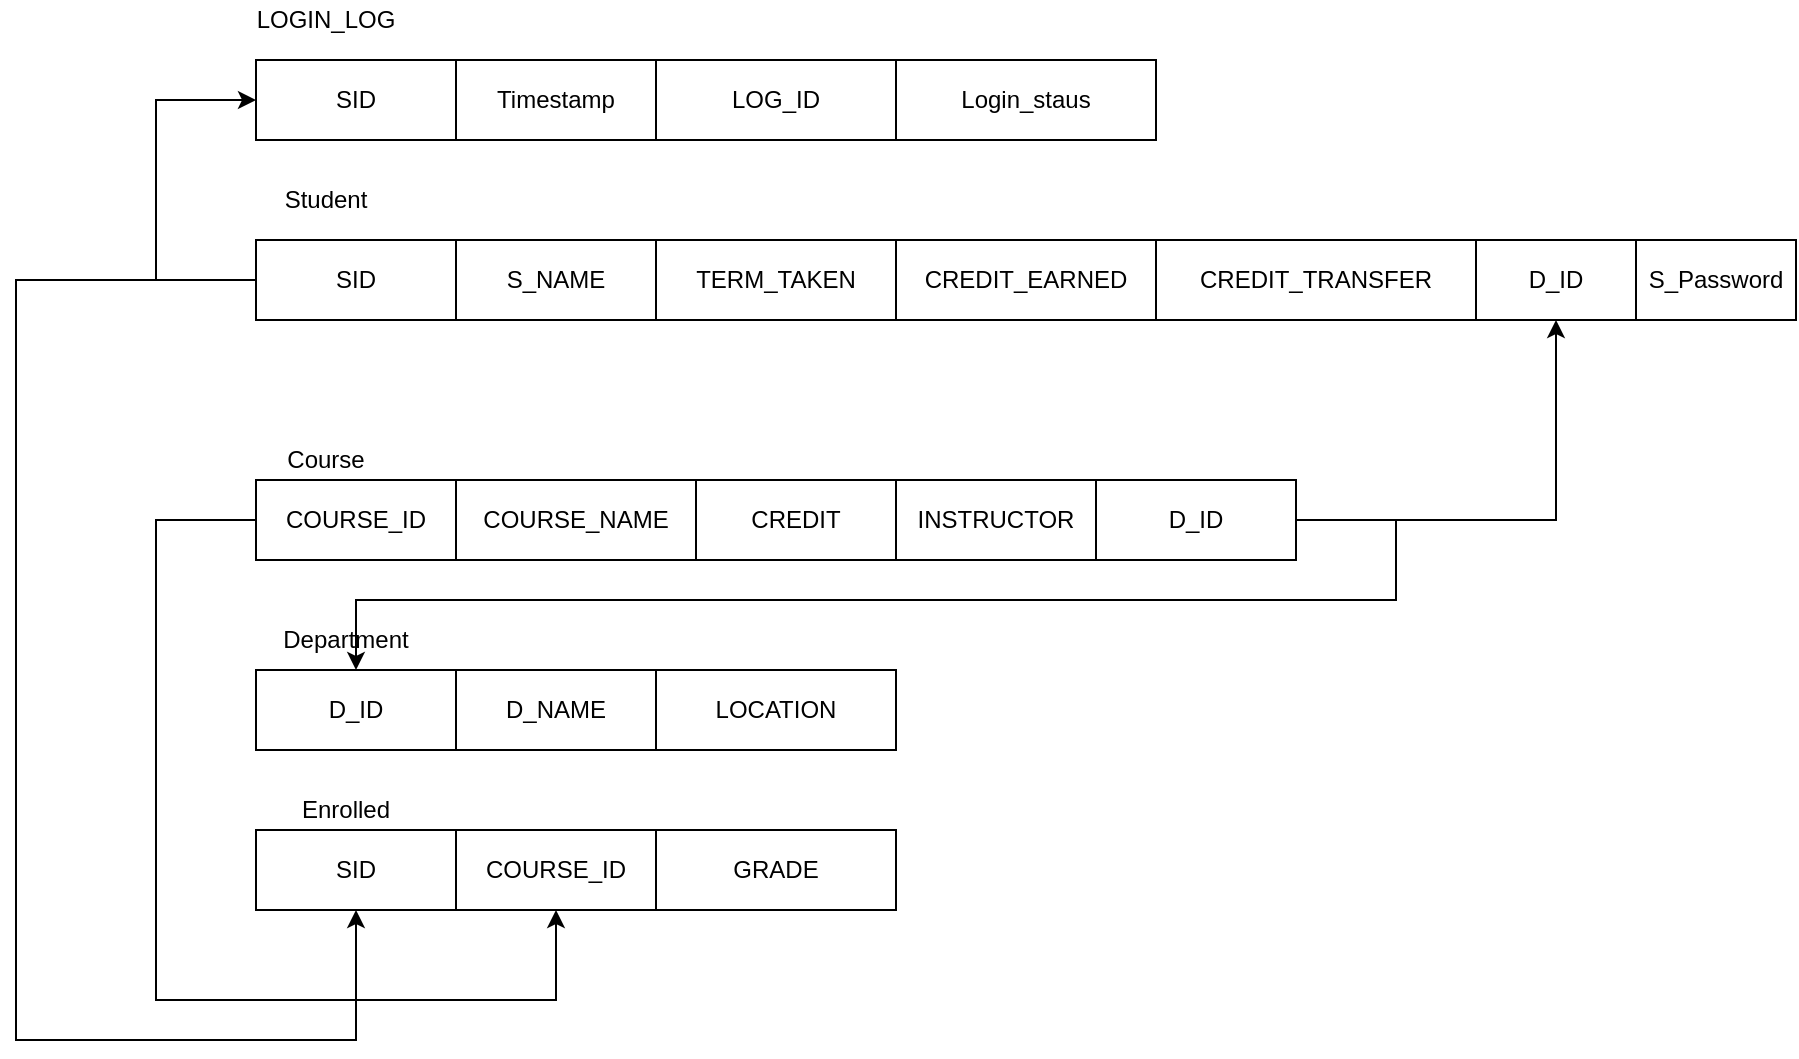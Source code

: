 <mxfile version="14.1.8" type="github"><diagram id="pQX1SvtXO9qdr8QK7wjs" name="Page-1"><mxGraphModel dx="540" dy="624" grid="1" gridSize="10" guides="1" tooltips="1" connect="1" arrows="1" fold="1" page="1" pageScale="1" pageWidth="827" pageHeight="1169" math="0" shadow="0"><root><mxCell id="0"/><mxCell id="1" parent="0"/><mxCell id="0lMqRcoK0Yy_05i4cxck-2" value="S_NAME" style="whiteSpace=wrap;html=1;align=center;" parent="1" vertex="1"><mxGeometry x="230" y="330" width="100" height="40" as="geometry"/></mxCell><mxCell id="0lMqRcoK0Yy_05i4cxck-33" style="edgeStyle=orthogonalEdgeStyle;rounded=0;orthogonalLoop=1;jettySize=auto;html=1;exitX=0;exitY=0.5;exitDx=0;exitDy=0;entryX=0.5;entryY=1;entryDx=0;entryDy=0;" parent="1" source="0lMqRcoK0Yy_05i4cxck-3" target="0lMqRcoK0Yy_05i4cxck-32" edge="1"><mxGeometry relative="1" as="geometry"><Array as="points"><mxPoint x="10" y="350"/><mxPoint x="10" y="730"/><mxPoint x="180" y="730"/></Array></mxGeometry></mxCell><mxCell id="0lMqRcoK0Yy_05i4cxck-46" style="edgeStyle=orthogonalEdgeStyle;rounded=0;orthogonalLoop=1;jettySize=auto;html=1;exitX=0.5;exitY=1;exitDx=0;exitDy=0;entryX=0;entryY=0.5;entryDx=0;entryDy=0;" parent="1" source="0lMqRcoK0Yy_05i4cxck-3" target="0lMqRcoK0Yy_05i4cxck-41" edge="1"><mxGeometry relative="1" as="geometry"><Array as="points"><mxPoint x="180" y="350"/><mxPoint x="80" y="350"/><mxPoint x="80" y="260"/></Array></mxGeometry></mxCell><mxCell id="0lMqRcoK0Yy_05i4cxck-3" value="SID" style="whiteSpace=wrap;html=1;align=center;" parent="1" vertex="1"><mxGeometry x="130" y="330" width="100" height="40" as="geometry"/></mxCell><mxCell id="0lMqRcoK0Yy_05i4cxck-4" value="TERM_TAKEN" style="whiteSpace=wrap;html=1;align=center;" parent="1" vertex="1"><mxGeometry x="330" y="330" width="120" height="40" as="geometry"/></mxCell><mxCell id="0lMqRcoK0Yy_05i4cxck-5" value="CREDIT_TRANSFER" style="whiteSpace=wrap;html=1;align=center;" parent="1" vertex="1"><mxGeometry x="580" y="330" width="160" height="40" as="geometry"/></mxCell><mxCell id="0lMqRcoK0Yy_05i4cxck-6" value="CREDIT_EARNED" style="whiteSpace=wrap;html=1;align=center;" parent="1" vertex="1"><mxGeometry x="450" y="330" width="130" height="40" as="geometry"/></mxCell><mxCell id="0lMqRcoK0Yy_05i4cxck-7" value="Student" style="text;html=1;strokeColor=none;fillColor=none;align=center;verticalAlign=middle;whiteSpace=wrap;rounded=0;" parent="1" vertex="1"><mxGeometry x="130" y="300" width="70" height="20" as="geometry"/></mxCell><mxCell id="0lMqRcoK0Yy_05i4cxck-8" value="COURSE_NAME" style="whiteSpace=wrap;html=1;align=center;" parent="1" vertex="1"><mxGeometry x="230" y="450" width="120" height="40" as="geometry"/></mxCell><mxCell id="0lMqRcoK0Yy_05i4cxck-38" style="edgeStyle=orthogonalEdgeStyle;rounded=0;orthogonalLoop=1;jettySize=auto;html=1;" parent="1" source="0lMqRcoK0Yy_05i4cxck-9" target="0lMqRcoK0Yy_05i4cxck-31" edge="1"><mxGeometry relative="1" as="geometry"><Array as="points"><mxPoint x="80" y="470"/><mxPoint x="80" y="710"/><mxPoint x="280" y="710"/></Array></mxGeometry></mxCell><mxCell id="0lMqRcoK0Yy_05i4cxck-9" value="COURSE_ID" style="whiteSpace=wrap;html=1;align=center;" parent="1" vertex="1"><mxGeometry x="130" y="450" width="100" height="40" as="geometry"/></mxCell><mxCell id="0lMqRcoK0Yy_05i4cxck-10" value="CREDIT" style="whiteSpace=wrap;html=1;align=center;" parent="1" vertex="1"><mxGeometry x="350" y="450" width="100" height="40" as="geometry"/></mxCell><mxCell id="0lMqRcoK0Yy_05i4cxck-11" value="INSTRUCTOR" style="whiteSpace=wrap;html=1;align=center;" parent="1" vertex="1"><mxGeometry x="450" y="450" width="100" height="40" as="geometry"/></mxCell><mxCell id="0lMqRcoK0Yy_05i4cxck-35" style="edgeStyle=orthogonalEdgeStyle;rounded=0;orthogonalLoop=1;jettySize=auto;html=1;exitX=1;exitY=0.5;exitDx=0;exitDy=0;" parent="1" source="0lMqRcoK0Yy_05i4cxck-12" target="0lMqRcoK0Yy_05i4cxck-24" edge="1"><mxGeometry relative="1" as="geometry"><Array as="points"><mxPoint x="700" y="470"/><mxPoint x="700" y="510"/><mxPoint x="180" y="510"/></Array></mxGeometry></mxCell><mxCell id="0lMqRcoK0Yy_05i4cxck-36" style="edgeStyle=orthogonalEdgeStyle;rounded=0;orthogonalLoop=1;jettySize=auto;html=1;exitX=1;exitY=0.5;exitDx=0;exitDy=0;entryX=0.5;entryY=1;entryDx=0;entryDy=0;" parent="1" source="0lMqRcoK0Yy_05i4cxck-12" target="0lMqRcoK0Yy_05i4cxck-34" edge="1"><mxGeometry relative="1" as="geometry"><mxPoint x="780" y="380" as="targetPoint"/></mxGeometry></mxCell><mxCell id="0lMqRcoK0Yy_05i4cxck-12" value="D_ID" style="whiteSpace=wrap;html=1;align=center;" parent="1" vertex="1"><mxGeometry x="550" y="450" width="100" height="40" as="geometry"/></mxCell><mxCell id="0lMqRcoK0Yy_05i4cxck-13" value="Course" style="text;html=1;strokeColor=none;fillColor=none;align=center;verticalAlign=middle;whiteSpace=wrap;rounded=0;" parent="1" vertex="1"><mxGeometry x="130" y="430" width="70" height="20" as="geometry"/></mxCell><mxCell id="0lMqRcoK0Yy_05i4cxck-22" value="Department" style="text;html=1;strokeColor=none;fillColor=none;align=center;verticalAlign=middle;whiteSpace=wrap;rounded=0;" parent="1" vertex="1"><mxGeometry x="140" y="520" width="70" height="20" as="geometry"/></mxCell><mxCell id="0lMqRcoK0Yy_05i4cxck-23" value="LOCATION" style="whiteSpace=wrap;html=1;align=center;" parent="1" vertex="1"><mxGeometry x="330" y="545" width="120" height="40" as="geometry"/></mxCell><mxCell id="0lMqRcoK0Yy_05i4cxck-24" value="D_ID" style="whiteSpace=wrap;html=1;align=center;" parent="1" vertex="1"><mxGeometry x="130" y="545" width="100" height="40" as="geometry"/></mxCell><mxCell id="0lMqRcoK0Yy_05i4cxck-25" value="D_NAME" style="whiteSpace=wrap;html=1;align=center;" parent="1" vertex="1"><mxGeometry x="230" y="545" width="100" height="40" as="geometry"/></mxCell><mxCell id="0lMqRcoK0Yy_05i4cxck-29" value="Enrolled" style="text;html=1;strokeColor=none;fillColor=none;align=center;verticalAlign=middle;whiteSpace=wrap;rounded=0;" parent="1" vertex="1"><mxGeometry x="140" y="605" width="70" height="20" as="geometry"/></mxCell><mxCell id="0lMqRcoK0Yy_05i4cxck-30" value="GRADE" style="whiteSpace=wrap;html=1;align=center;" parent="1" vertex="1"><mxGeometry x="330" y="625" width="120" height="40" as="geometry"/></mxCell><mxCell id="0lMqRcoK0Yy_05i4cxck-31" value="COURSE_ID" style="whiteSpace=wrap;html=1;align=center;" parent="1" vertex="1"><mxGeometry x="230" y="625" width="100" height="40" as="geometry"/></mxCell><mxCell id="0lMqRcoK0Yy_05i4cxck-32" value="SID" style="whiteSpace=wrap;html=1;align=center;" parent="1" vertex="1"><mxGeometry x="130" y="625" width="100" height="40" as="geometry"/></mxCell><mxCell id="0lMqRcoK0Yy_05i4cxck-34" value="D_ID" style="whiteSpace=wrap;html=1;align=center;" parent="1" vertex="1"><mxGeometry x="740" y="330" width="80" height="40" as="geometry"/></mxCell><mxCell id="0lMqRcoK0Yy_05i4cxck-39" value="S_Password" style="whiteSpace=wrap;html=1;align=center;" parent="1" vertex="1"><mxGeometry x="820" y="330" width="80" height="40" as="geometry"/></mxCell><mxCell id="0lMqRcoK0Yy_05i4cxck-40" value="Timestamp" style="whiteSpace=wrap;html=1;align=center;" parent="1" vertex="1"><mxGeometry x="230" y="240" width="100" height="40" as="geometry"/></mxCell><mxCell id="0lMqRcoK0Yy_05i4cxck-41" value="SID" style="whiteSpace=wrap;html=1;align=center;" parent="1" vertex="1"><mxGeometry x="130" y="240" width="100" height="40" as="geometry"/></mxCell><mxCell id="0lMqRcoK0Yy_05i4cxck-42" value="LOG_ID" style="whiteSpace=wrap;html=1;align=center;" parent="1" vertex="1"><mxGeometry x="330" y="240" width="120" height="40" as="geometry"/></mxCell><mxCell id="0lMqRcoK0Yy_05i4cxck-43" value="Login_staus" style="whiteSpace=wrap;html=1;align=center;" parent="1" vertex="1"><mxGeometry x="450" y="240" width="130" height="40" as="geometry"/></mxCell><mxCell id="0lMqRcoK0Yy_05i4cxck-44" value="LOGIN_LOG" style="text;html=1;strokeColor=none;fillColor=none;align=center;verticalAlign=middle;whiteSpace=wrap;rounded=0;" parent="1" vertex="1"><mxGeometry x="130" y="210" width="70" height="20" as="geometry"/></mxCell></root></mxGraphModel></diagram></mxfile>